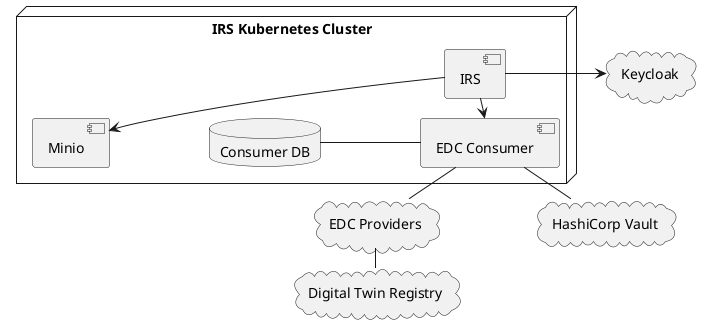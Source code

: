 @startuml
skinparam monochrome true
skinparam shadowing false
skinparam nodesep 100
skinparam ranksep 20
skinparam defaultFontName "Architects daughter"

cloud "Digital Twin Registry" as dtr
cloud "EDC Providers" as providers
cloud Keycloak
cloud "HashiCorp Vault" as vault

node "IRS Kubernetes Cluster" as k8s {

    component IRS
    component Minio
    component "EDC Consumer" as consumer
    database "Consumer DB" as cdb

    IRS --> Minio
    IRS --> consumer
    cdb - consumer

}

IRS -> Keycloak
providers -- dtr
consumer -- providers
consumer -- vault

@enduml